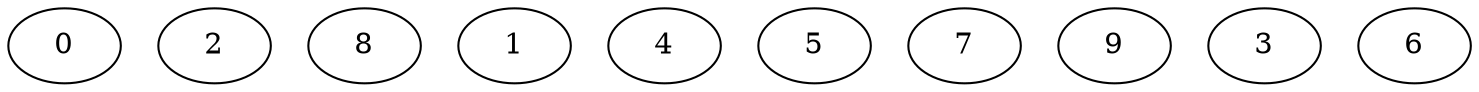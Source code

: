 digraph "Independent_Nodes_10_WeightType_Random#5_Homogeneous-4" {
0 [Weight=10];
2 [Weight=8];
8 [Weight=8];
1 [Weight=6];
4 [Weight=6];
5 [Weight=6];
7 [Weight=5];
9 [Weight=5];
3 [Weight=3];
6 [Weight=2];

}
